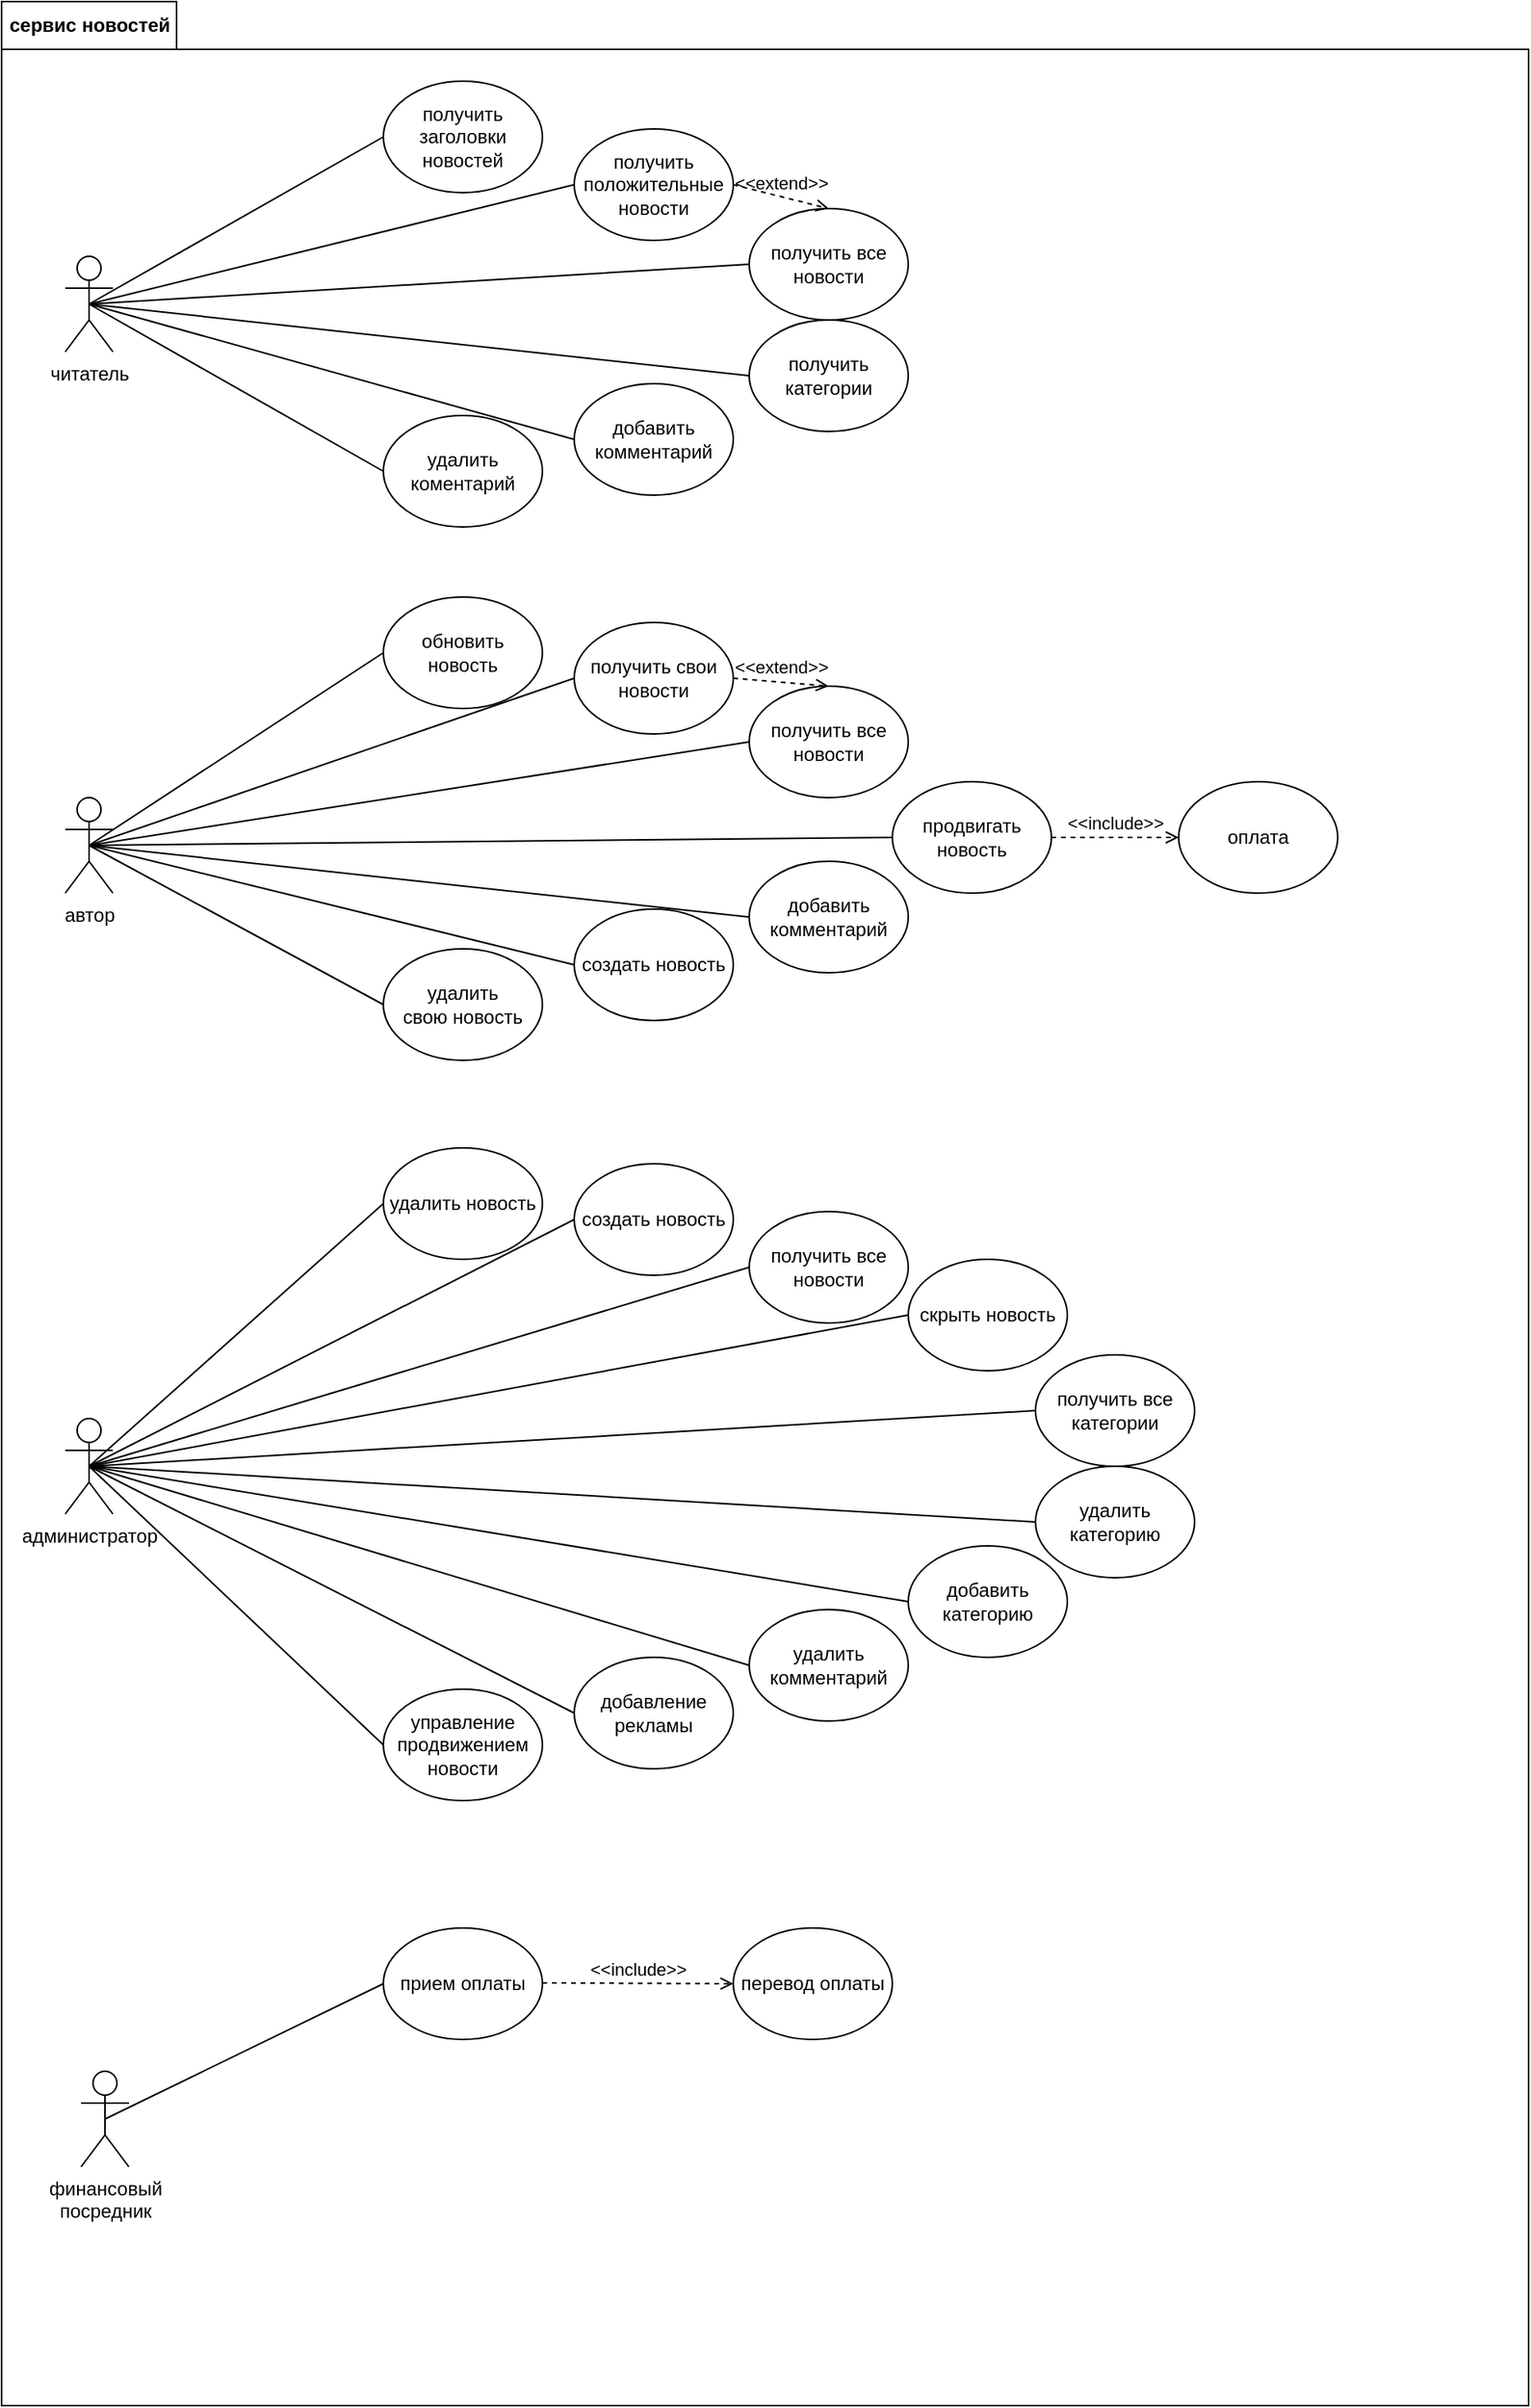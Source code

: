 <mxfile version="14.6.12" type="device"><diagram id="yIQZMtlLeXmCjfOmUSiR" name="Страница 1"><mxGraphModel dx="1422" dy="794" grid="1" gridSize="10" guides="1" tooltips="1" connect="1" arrows="1" fold="1" page="1" pageScale="1" pageWidth="1169" pageHeight="827" math="0" shadow="0"><root><mxCell id="0"/><mxCell id="1" parent="0"/><mxCell id="FmCj64Cb7Rz6J9c4CTUs-8" value="сервис новостей" style="shape=folder;fontStyle=1;tabWidth=110;tabHeight=30;tabPosition=left;html=1;boundedLbl=1;labelInHeader=1;container=1;collapsible=0;recursiveResize=0;" vertex="1" parent="1"><mxGeometry x="80" y="40" width="960" height="1510" as="geometry"/></mxCell><mxCell id="FmCj64Cb7Rz6J9c4CTUs-10" value="автор" style="shape=umlActor;verticalLabelPosition=bottom;verticalAlign=top;html=1;outlineConnect=0;" vertex="1" parent="FmCj64Cb7Rz6J9c4CTUs-8"><mxGeometry x="40" y="500" width="30" height="60" as="geometry"/></mxCell><mxCell id="FmCj64Cb7Rz6J9c4CTUs-11" value="администратор" style="shape=umlActor;verticalLabelPosition=bottom;verticalAlign=top;html=1;outlineConnect=0;" vertex="1" parent="FmCj64Cb7Rz6J9c4CTUs-8"><mxGeometry x="40" y="890" width="30" height="60" as="geometry"/></mxCell><mxCell id="FmCj64Cb7Rz6J9c4CTUs-17" value="получить заголовки новостей" style="ellipse;whiteSpace=wrap;html=1;" vertex="1" parent="FmCj64Cb7Rz6J9c4CTUs-8"><mxGeometry x="240" y="50" width="100" height="70" as="geometry"/></mxCell><mxCell id="FmCj64Cb7Rz6J9c4CTUs-16" value="получить свои новости" style="ellipse;whiteSpace=wrap;html=1;" vertex="1" parent="FmCj64Cb7Rz6J9c4CTUs-8"><mxGeometry x="360" y="390" width="100" height="70" as="geometry"/></mxCell><mxCell id="FmCj64Cb7Rz6J9c4CTUs-15" value="создать новость" style="ellipse;whiteSpace=wrap;html=1;" vertex="1" parent="FmCj64Cb7Rz6J9c4CTUs-8"><mxGeometry x="360" y="570" width="100" height="70" as="geometry"/></mxCell><mxCell id="FmCj64Cb7Rz6J9c4CTUs-14" value="удалить свою&amp;nbsp;новость" style="ellipse;whiteSpace=wrap;html=1;" vertex="1" parent="FmCj64Cb7Rz6J9c4CTUs-8"><mxGeometry x="240" y="595" width="100" height="70" as="geometry"/></mxCell><mxCell id="FmCj64Cb7Rz6J9c4CTUs-13" value="получить категории" style="ellipse;whiteSpace=wrap;html=1;" vertex="1" parent="FmCj64Cb7Rz6J9c4CTUs-8"><mxGeometry x="470" y="200" width="100" height="70" as="geometry"/></mxCell><mxCell id="FmCj64Cb7Rz6J9c4CTUs-6" value="обновить новость" style="ellipse;whiteSpace=wrap;html=1;" vertex="1" parent="FmCj64Cb7Rz6J9c4CTUs-8"><mxGeometry x="240" y="374" width="100" height="70" as="geometry"/></mxCell><mxCell id="FmCj64Cb7Rz6J9c4CTUs-18" value="получить положительные новости" style="ellipse;whiteSpace=wrap;html=1;" vertex="1" parent="FmCj64Cb7Rz6J9c4CTUs-8"><mxGeometry x="360" y="80" width="100" height="70" as="geometry"/></mxCell><mxCell id="FmCj64Cb7Rz6J9c4CTUs-19" value="получить все новости" style="ellipse;whiteSpace=wrap;html=1;" vertex="1" parent="FmCj64Cb7Rz6J9c4CTUs-8"><mxGeometry x="470" y="130" width="100" height="70" as="geometry"/></mxCell><mxCell id="FmCj64Cb7Rz6J9c4CTUs-20" value="удалить новость" style="ellipse;whiteSpace=wrap;html=1;" vertex="1" parent="FmCj64Cb7Rz6J9c4CTUs-8"><mxGeometry x="240" y="720" width="100" height="70" as="geometry"/></mxCell><mxCell id="FmCj64Cb7Rz6J9c4CTUs-22" value="создать новость" style="ellipse;whiteSpace=wrap;html=1;" vertex="1" parent="FmCj64Cb7Rz6J9c4CTUs-8"><mxGeometry x="360" y="730" width="100" height="70" as="geometry"/></mxCell><mxCell id="FmCj64Cb7Rz6J9c4CTUs-25" value="получить все категории" style="ellipse;whiteSpace=wrap;html=1;" vertex="1" parent="FmCj64Cb7Rz6J9c4CTUs-8"><mxGeometry x="650" y="850" width="100" height="70" as="geometry"/></mxCell><mxCell id="FmCj64Cb7Rz6J9c4CTUs-23" value="получить все новости" style="ellipse;whiteSpace=wrap;html=1;" vertex="1" parent="FmCj64Cb7Rz6J9c4CTUs-8"><mxGeometry x="470" y="760" width="100" height="70" as="geometry"/></mxCell><mxCell id="FmCj64Cb7Rz6J9c4CTUs-26" value="удалить категорию" style="ellipse;whiteSpace=wrap;html=1;" vertex="1" parent="FmCj64Cb7Rz6J9c4CTUs-8"><mxGeometry x="650" y="920" width="100" height="70" as="geometry"/></mxCell><mxCell id="FmCj64Cb7Rz6J9c4CTUs-27" value="добавить категорию" style="ellipse;whiteSpace=wrap;html=1;" vertex="1" parent="FmCj64Cb7Rz6J9c4CTUs-8"><mxGeometry x="570" y="970" width="100" height="70" as="geometry"/></mxCell><mxCell id="FmCj64Cb7Rz6J9c4CTUs-33" value="" style="endArrow=none;html=1;exitX=0.5;exitY=0.5;exitDx=0;exitDy=0;exitPerimeter=0;entryX=0;entryY=0.5;entryDx=0;entryDy=0;" edge="1" parent="FmCj64Cb7Rz6J9c4CTUs-8" source="FmCj64Cb7Rz6J9c4CTUs-10" target="FmCj64Cb7Rz6J9c4CTUs-6"><mxGeometry width="50" height="50" relative="1" as="geometry"><mxPoint x="65" y="160" as="sourcePoint"/><mxPoint x="430" y="255.0" as="targetPoint"/></mxGeometry></mxCell><mxCell id="FmCj64Cb7Rz6J9c4CTUs-34" value="" style="endArrow=none;html=1;exitX=0.5;exitY=0.5;exitDx=0;exitDy=0;exitPerimeter=0;entryX=0;entryY=0.5;entryDx=0;entryDy=0;" edge="1" parent="FmCj64Cb7Rz6J9c4CTUs-8" source="FmCj64Cb7Rz6J9c4CTUs-10" target="FmCj64Cb7Rz6J9c4CTUs-16"><mxGeometry width="50" height="50" relative="1" as="geometry"><mxPoint x="65" y="460" as="sourcePoint"/><mxPoint x="170" y="385.0" as="targetPoint"/></mxGeometry></mxCell><mxCell id="FmCj64Cb7Rz6J9c4CTUs-35" value="" style="endArrow=none;html=1;exitX=0.5;exitY=0.5;exitDx=0;exitDy=0;exitPerimeter=0;entryX=0;entryY=0.5;entryDx=0;entryDy=0;" edge="1" parent="FmCj64Cb7Rz6J9c4CTUs-8" source="FmCj64Cb7Rz6J9c4CTUs-10" target="FmCj64Cb7Rz6J9c4CTUs-15"><mxGeometry width="50" height="50" relative="1" as="geometry"><mxPoint x="75" y="410" as="sourcePoint"/><mxPoint x="180" y="335.0" as="targetPoint"/></mxGeometry></mxCell><mxCell id="FmCj64Cb7Rz6J9c4CTUs-36" value="" style="endArrow=none;html=1;exitX=0.5;exitY=0.5;exitDx=0;exitDy=0;exitPerimeter=0;entryX=0;entryY=0.5;entryDx=0;entryDy=0;" edge="1" parent="FmCj64Cb7Rz6J9c4CTUs-8" source="FmCj64Cb7Rz6J9c4CTUs-10" target="FmCj64Cb7Rz6J9c4CTUs-14"><mxGeometry width="50" height="50" relative="1" as="geometry"><mxPoint x="65" y="400" as="sourcePoint"/><mxPoint x="440" y="445" as="targetPoint"/></mxGeometry></mxCell><mxCell id="FmCj64Cb7Rz6J9c4CTUs-38" value="получить все новости" style="ellipse;whiteSpace=wrap;html=1;" vertex="1" parent="FmCj64Cb7Rz6J9c4CTUs-8"><mxGeometry x="470" y="430" width="100" height="70" as="geometry"/></mxCell><mxCell id="FmCj64Cb7Rz6J9c4CTUs-39" value="" style="endArrow=none;html=1;exitX=0.5;exitY=0.5;exitDx=0;exitDy=0;exitPerimeter=0;entryX=0;entryY=0.5;entryDx=0;entryDy=0;" edge="1" parent="FmCj64Cb7Rz6J9c4CTUs-8" source="FmCj64Cb7Rz6J9c4CTUs-10" target="FmCj64Cb7Rz6J9c4CTUs-38"><mxGeometry width="50" height="50" relative="1" as="geometry"><mxPoint x="290" y="560" as="sourcePoint"/><mxPoint x="340" y="510" as="targetPoint"/></mxGeometry></mxCell><mxCell id="FmCj64Cb7Rz6J9c4CTUs-41" value="" style="endArrow=none;html=1;entryX=0;entryY=0.5;entryDx=0;entryDy=0;exitX=0.5;exitY=0.5;exitDx=0;exitDy=0;exitPerimeter=0;" edge="1" parent="FmCj64Cb7Rz6J9c4CTUs-8" source="FmCj64Cb7Rz6J9c4CTUs-11" target="FmCj64Cb7Rz6J9c4CTUs-20"><mxGeometry width="50" height="50" relative="1" as="geometry"><mxPoint x="280" y="810" as="sourcePoint"/><mxPoint x="330" y="760" as="targetPoint"/></mxGeometry></mxCell><mxCell id="FmCj64Cb7Rz6J9c4CTUs-42" value="" style="endArrow=none;html=1;entryX=0;entryY=0.5;entryDx=0;entryDy=0;exitX=0.5;exitY=0.5;exitDx=0;exitDy=0;exitPerimeter=0;" edge="1" parent="FmCj64Cb7Rz6J9c4CTUs-8" source="FmCj64Cb7Rz6J9c4CTUs-11" target="FmCj64Cb7Rz6J9c4CTUs-22"><mxGeometry width="50" height="50" relative="1" as="geometry"><mxPoint x="80" y="822.391" as="sourcePoint"/><mxPoint x="180.0" y="705" as="targetPoint"/></mxGeometry></mxCell><mxCell id="FmCj64Cb7Rz6J9c4CTUs-43" value="" style="endArrow=none;html=1;entryX=0;entryY=0.5;entryDx=0;entryDy=0;exitX=0.5;exitY=0.5;exitDx=0;exitDy=0;exitPerimeter=0;" edge="1" parent="FmCj64Cb7Rz6J9c4CTUs-8" source="FmCj64Cb7Rz6J9c4CTUs-11" target="FmCj64Cb7Rz6J9c4CTUs-23"><mxGeometry width="50" height="50" relative="1" as="geometry"><mxPoint x="60" y="830" as="sourcePoint"/><mxPoint x="180.0" y="705" as="targetPoint"/></mxGeometry></mxCell><mxCell id="FmCj64Cb7Rz6J9c4CTUs-44" value="" style="endArrow=none;html=1;entryX=0;entryY=0.5;entryDx=0;entryDy=0;exitX=0.5;exitY=0.5;exitDx=0;exitDy=0;exitPerimeter=0;" edge="1" parent="FmCj64Cb7Rz6J9c4CTUs-8" source="FmCj64Cb7Rz6J9c4CTUs-11" target="FmCj64Cb7Rz6J9c4CTUs-25"><mxGeometry width="50" height="50" relative="1" as="geometry"><mxPoint x="65" y="840" as="sourcePoint"/><mxPoint x="430.0" y="795" as="targetPoint"/></mxGeometry></mxCell><mxCell id="FmCj64Cb7Rz6J9c4CTUs-45" value="" style="endArrow=none;html=1;entryX=0;entryY=0.5;entryDx=0;entryDy=0;exitX=0.5;exitY=0.5;exitDx=0;exitDy=0;exitPerimeter=0;" edge="1" parent="FmCj64Cb7Rz6J9c4CTUs-8" source="FmCj64Cb7Rz6J9c4CTUs-11" target="FmCj64Cb7Rz6J9c4CTUs-26"><mxGeometry width="50" height="50" relative="1" as="geometry"><mxPoint x="65" y="840" as="sourcePoint"/><mxPoint x="430.0" y="872" as="targetPoint"/></mxGeometry></mxCell><mxCell id="FmCj64Cb7Rz6J9c4CTUs-46" value="" style="endArrow=none;html=1;entryX=0;entryY=0.5;entryDx=0;entryDy=0;exitX=0.5;exitY=0.5;exitDx=0;exitDy=0;exitPerimeter=0;" edge="1" parent="FmCj64Cb7Rz6J9c4CTUs-8" source="FmCj64Cb7Rz6J9c4CTUs-11" target="FmCj64Cb7Rz6J9c4CTUs-27"><mxGeometry width="50" height="50" relative="1" as="geometry"><mxPoint x="65" y="840" as="sourcePoint"/><mxPoint x="310.0" y="935" as="targetPoint"/></mxGeometry></mxCell><mxCell id="FmCj64Cb7Rz6J9c4CTUs-47" value="&amp;lt;&amp;lt;extend&amp;gt;&amp;gt;" style="html=1;verticalAlign=bottom;labelBackgroundColor=none;endArrow=open;endFill=0;dashed=1;exitX=1;exitY=0.5;exitDx=0;exitDy=0;entryX=0.5;entryY=0;entryDx=0;entryDy=0;" edge="1" parent="FmCj64Cb7Rz6J9c4CTUs-8" source="FmCj64Cb7Rz6J9c4CTUs-18" target="FmCj64Cb7Rz6J9c4CTUs-19"><mxGeometry width="160" relative="1" as="geometry"><mxPoint x="220" y="190" as="sourcePoint"/><mxPoint x="380" y="190" as="targetPoint"/></mxGeometry></mxCell><mxCell id="FmCj64Cb7Rz6J9c4CTUs-48" value="&amp;lt;&amp;lt;extend&amp;gt;&amp;gt;" style="html=1;verticalAlign=bottom;labelBackgroundColor=none;endArrow=open;endFill=0;dashed=1;exitX=1;exitY=0.5;exitDx=0;exitDy=0;entryX=0.5;entryY=0;entryDx=0;entryDy=0;" edge="1" parent="FmCj64Cb7Rz6J9c4CTUs-8" source="FmCj64Cb7Rz6J9c4CTUs-16" target="FmCj64Cb7Rz6J9c4CTUs-38"><mxGeometry width="160" relative="1" as="geometry"><mxPoint x="410" y="115" as="sourcePoint"/><mxPoint x="480" y="140.0" as="targetPoint"/></mxGeometry></mxCell><mxCell id="FmCj64Cb7Rz6J9c4CTUs-49" value="добавить комментарий&lt;span style=&quot;color: rgba(0 , 0 , 0 , 0) ; font-family: monospace ; font-size: 0px&quot;&gt;%3CmxGraphModel%3E%3Croot%3E%3CmxCell%20id%3D%220%22%2F%3E%3CmxCell%20id%3D%221%22%20parent%3D%220%22%2F%3E%3CmxCell%20id%3D%222%22%20value%3D%22%D1%81%D0%BE%D0%B7%D0%B4%D0%B0%D1%82%D1%8C%20%D0%BD%D0%BE%D0%B2%D0%BE%D1%81%D1%82%D1%8C%22%20style%3D%22ellipse%3BwhiteSpace%3Dwrap%3Bhtml%3D1%3B%22%20vertex%3D%221%22%20parent%3D%221%22%3E%3CmxGeometry%20x%3D%22380%22%20y%3D%22519%22%20width%3D%22100%22%20height%3D%2270%22%20as%3D%22geometry%22%2F%3E%3C%2FmxCell%3E%3C%2Froot%3E%3C%2FmxGraphModel%3E&lt;/span&gt;" style="ellipse;whiteSpace=wrap;html=1;" vertex="1" parent="FmCj64Cb7Rz6J9c4CTUs-8"><mxGeometry x="470" y="540" width="100" height="70" as="geometry"/></mxCell><mxCell id="FmCj64Cb7Rz6J9c4CTUs-50" value="добавить комментарий&lt;span style=&quot;color: rgba(0 , 0 , 0 , 0) ; font-family: monospace ; font-size: 0px&quot;&gt;%3CmxGraphModel%3E%3Croot%3E%3CmxCell%20id%3D%220%22%2F%3E%3CmxCell%20id%3D%221%22%20parent%3D%220%22%2F%3E%3CmxCell%20id%3D%222%22%20value%3D%22%D1%81%D0%BE%D0%B7%D0%B4%D0%B0%D1%82%D1%8C%20%D0%BD%D0%BE%D0%B2%D0%BE%D1%81%D1%82%D1%8C%22%20style%3D%22ellipse%3BwhiteSpace%3Dwrap%3Bhtml%3D1%3B%22%20vertex%3D%221%22%20parent%3D%221%22%3E%3CmxGeometry%20x%3D%22380%22%20y%3D%22519%22%20width%3D%22100%22%20height%3D%2270%22%20as%3D%22geometry%22%2F%3E%3C%2FmxCell%3E%3C%2Froot%3E%3C%2FmxGraphModel%3E&lt;/span&gt;" style="ellipse;whiteSpace=wrap;html=1;" vertex="1" parent="FmCj64Cb7Rz6J9c4CTUs-8"><mxGeometry x="360" y="240" width="100" height="70" as="geometry"/></mxCell><mxCell id="FmCj64Cb7Rz6J9c4CTUs-52" value="" style="endArrow=none;html=1;exitX=0.5;exitY=0.5;exitDx=0;exitDy=0;exitPerimeter=0;entryX=0;entryY=0.5;entryDx=0;entryDy=0;" edge="1" parent="FmCj64Cb7Rz6J9c4CTUs-8" source="FmCj64Cb7Rz6J9c4CTUs-10" target="FmCj64Cb7Rz6J9c4CTUs-49"><mxGeometry width="50" height="50" relative="1" as="geometry"><mxPoint x="65" y="445.0" as="sourcePoint"/><mxPoint x="310" y="524" as="targetPoint"/></mxGeometry></mxCell><mxCell id="FmCj64Cb7Rz6J9c4CTUs-54" value="скрыть новость" style="ellipse;whiteSpace=wrap;html=1;" vertex="1" parent="FmCj64Cb7Rz6J9c4CTUs-8"><mxGeometry x="570" y="790" width="100" height="70" as="geometry"/></mxCell><mxCell id="FmCj64Cb7Rz6J9c4CTUs-55" value="" style="endArrow=none;html=1;entryX=0;entryY=0.5;entryDx=0;entryDy=0;exitX=0.5;exitY=0.5;exitDx=0;exitDy=0;exitPerimeter=0;" edge="1" parent="FmCj64Cb7Rz6J9c4CTUs-8" source="FmCj64Cb7Rz6J9c4CTUs-11" target="FmCj64Cb7Rz6J9c4CTUs-54"><mxGeometry width="50" height="50" relative="1" as="geometry"><mxPoint x="65" y="840" as="sourcePoint"/><mxPoint x="430" y="872" as="targetPoint"/></mxGeometry></mxCell><mxCell id="FmCj64Cb7Rz6J9c4CTUs-56" value="удалить комментарий" style="ellipse;whiteSpace=wrap;html=1;" vertex="1" parent="FmCj64Cb7Rz6J9c4CTUs-8"><mxGeometry x="470" y="1010" width="100" height="70" as="geometry"/></mxCell><mxCell id="FmCj64Cb7Rz6J9c4CTUs-57" value="" style="endArrow=none;html=1;entryX=0;entryY=0.5;entryDx=0;entryDy=0;exitX=0.5;exitY=0.5;exitDx=0;exitDy=0;exitPerimeter=0;" edge="1" parent="FmCj64Cb7Rz6J9c4CTUs-8" source="FmCj64Cb7Rz6J9c4CTUs-11" target="FmCj64Cb7Rz6J9c4CTUs-56"><mxGeometry width="50" height="50" relative="1" as="geometry"><mxPoint x="65" y="840" as="sourcePoint"/><mxPoint x="540" y="925" as="targetPoint"/></mxGeometry></mxCell><mxCell id="FmCj64Cb7Rz6J9c4CTUs-58" value="добавление рекламы" style="ellipse;whiteSpace=wrap;html=1;" vertex="1" parent="FmCj64Cb7Rz6J9c4CTUs-8"><mxGeometry x="360" y="1040" width="100" height="70" as="geometry"/></mxCell><mxCell id="FmCj64Cb7Rz6J9c4CTUs-59" value="управление продвижением новости" style="ellipse;whiteSpace=wrap;html=1;" vertex="1" parent="FmCj64Cb7Rz6J9c4CTUs-8"><mxGeometry x="240" y="1060" width="100" height="70" as="geometry"/></mxCell><mxCell id="FmCj64Cb7Rz6J9c4CTUs-60" value="" style="endArrow=none;html=1;entryX=0;entryY=0.5;entryDx=0;entryDy=0;exitX=0.5;exitY=0.5;exitDx=0;exitDy=0;exitPerimeter=0;" edge="1" parent="FmCj64Cb7Rz6J9c4CTUs-8" source="FmCj64Cb7Rz6J9c4CTUs-11" target="FmCj64Cb7Rz6J9c4CTUs-58"><mxGeometry width="50" height="50" relative="1" as="geometry"><mxPoint x="65" y="930" as="sourcePoint"/><mxPoint x="480" y="1055.0" as="targetPoint"/></mxGeometry></mxCell><mxCell id="FmCj64Cb7Rz6J9c4CTUs-61" value="" style="endArrow=none;html=1;entryX=0;entryY=0.5;entryDx=0;entryDy=0;exitX=0.5;exitY=0.5;exitDx=0;exitDy=0;exitPerimeter=0;" edge="1" parent="FmCj64Cb7Rz6J9c4CTUs-8" source="FmCj64Cb7Rz6J9c4CTUs-11" target="FmCj64Cb7Rz6J9c4CTUs-59"><mxGeometry width="50" height="50" relative="1" as="geometry"><mxPoint x="65" y="930" as="sourcePoint"/><mxPoint x="370" y="1085.0" as="targetPoint"/></mxGeometry></mxCell><mxCell id="FmCj64Cb7Rz6J9c4CTUs-62" value="продвигать новость" style="ellipse;whiteSpace=wrap;html=1;" vertex="1" parent="FmCj64Cb7Rz6J9c4CTUs-8"><mxGeometry x="560" y="490" width="100" height="70" as="geometry"/></mxCell><mxCell id="FmCj64Cb7Rz6J9c4CTUs-63" value="" style="endArrow=none;html=1;exitX=0.5;exitY=0.5;exitDx=0;exitDy=0;exitPerimeter=0;entryX=0;entryY=0.5;entryDx=0;entryDy=0;" edge="1" parent="FmCj64Cb7Rz6J9c4CTUs-8" source="FmCj64Cb7Rz6J9c4CTUs-10" target="FmCj64Cb7Rz6J9c4CTUs-62"><mxGeometry width="50" height="50" relative="1" as="geometry"><mxPoint x="65" y="170.0" as="sourcePoint"/><mxPoint x="370" y="285.0" as="targetPoint"/></mxGeometry></mxCell><mxCell id="FmCj64Cb7Rz6J9c4CTUs-64" value="удалить коментарий" style="ellipse;whiteSpace=wrap;html=1;" vertex="1" parent="FmCj64Cb7Rz6J9c4CTUs-8"><mxGeometry x="240" y="260" width="100" height="70" as="geometry"/></mxCell><mxCell id="FmCj64Cb7Rz6J9c4CTUs-1" value="читатель" style="shape=umlActor;verticalLabelPosition=bottom;verticalAlign=top;html=1;outlineConnect=0;" vertex="1" parent="FmCj64Cb7Rz6J9c4CTUs-8"><mxGeometry x="40" y="160" width="30" height="60" as="geometry"/></mxCell><mxCell id="FmCj64Cb7Rz6J9c4CTUs-29" value="" style="endArrow=none;html=1;exitX=0.5;exitY=0.5;exitDx=0;exitDy=0;exitPerimeter=0;entryX=0;entryY=0.5;entryDx=0;entryDy=0;" edge="1" parent="FmCj64Cb7Rz6J9c4CTUs-8" source="FmCj64Cb7Rz6J9c4CTUs-1" target="FmCj64Cb7Rz6J9c4CTUs-17"><mxGeometry width="50" height="50" relative="1" as="geometry"><mxPoint x="360" y="350" as="sourcePoint"/><mxPoint x="410" y="300" as="targetPoint"/></mxGeometry></mxCell><mxCell id="FmCj64Cb7Rz6J9c4CTUs-30" value="" style="endArrow=none;html=1;exitX=0.5;exitY=0.5;exitDx=0;exitDy=0;exitPerimeter=0;entryX=0;entryY=0.5;entryDx=0;entryDy=0;" edge="1" parent="FmCj64Cb7Rz6J9c4CTUs-8" source="FmCj64Cb7Rz6J9c4CTUs-1" target="FmCj64Cb7Rz6J9c4CTUs-18"><mxGeometry width="50" height="50" relative="1" as="geometry"><mxPoint x="65" y="160" as="sourcePoint"/><mxPoint x="180" y="85" as="targetPoint"/></mxGeometry></mxCell><mxCell id="FmCj64Cb7Rz6J9c4CTUs-31" value="" style="endArrow=none;html=1;exitX=0.5;exitY=0.5;exitDx=0;exitDy=0;exitPerimeter=0;entryX=0;entryY=0.5;entryDx=0;entryDy=0;" edge="1" parent="FmCj64Cb7Rz6J9c4CTUs-8" source="FmCj64Cb7Rz6J9c4CTUs-1" target="FmCj64Cb7Rz6J9c4CTUs-19"><mxGeometry width="50" height="50" relative="1" as="geometry"><mxPoint x="65" y="160" as="sourcePoint"/><mxPoint x="310" y="115" as="targetPoint"/></mxGeometry></mxCell><mxCell id="FmCj64Cb7Rz6J9c4CTUs-32" value="" style="endArrow=none;html=1;exitX=0.5;exitY=0.5;exitDx=0;exitDy=0;exitPerimeter=0;entryX=0;entryY=0.5;entryDx=0;entryDy=0;" edge="1" parent="FmCj64Cb7Rz6J9c4CTUs-8" source="FmCj64Cb7Rz6J9c4CTUs-1" target="FmCj64Cb7Rz6J9c4CTUs-13"><mxGeometry width="50" height="50" relative="1" as="geometry"><mxPoint x="65" y="160" as="sourcePoint"/><mxPoint x="430" y="175.0" as="targetPoint"/></mxGeometry></mxCell><mxCell id="FmCj64Cb7Rz6J9c4CTUs-51" value="" style="endArrow=none;html=1;exitX=0.5;exitY=0.5;exitDx=0;exitDy=0;exitPerimeter=0;entryX=0;entryY=0.5;entryDx=0;entryDy=0;" edge="1" parent="FmCj64Cb7Rz6J9c4CTUs-8" source="FmCj64Cb7Rz6J9c4CTUs-1" target="FmCj64Cb7Rz6J9c4CTUs-50"><mxGeometry width="50" height="50" relative="1" as="geometry"><mxPoint x="65" y="170" as="sourcePoint"/><mxPoint x="430" y="255.0" as="targetPoint"/></mxGeometry></mxCell><mxCell id="FmCj64Cb7Rz6J9c4CTUs-65" value="" style="endArrow=none;html=1;exitX=0.5;exitY=0.5;exitDx=0;exitDy=0;exitPerimeter=0;entryX=0;entryY=0.5;entryDx=0;entryDy=0;" edge="1" parent="FmCj64Cb7Rz6J9c4CTUs-8" source="FmCj64Cb7Rz6J9c4CTUs-1" target="FmCj64Cb7Rz6J9c4CTUs-64"><mxGeometry width="50" height="50" relative="1" as="geometry"><mxPoint x="65" y="170.0" as="sourcePoint"/><mxPoint x="370" y="285.0" as="targetPoint"/></mxGeometry></mxCell><mxCell id="FmCj64Cb7Rz6J9c4CTUs-66" value="оплата" style="ellipse;whiteSpace=wrap;html=1;" vertex="1" parent="FmCj64Cb7Rz6J9c4CTUs-8"><mxGeometry x="740" y="490" width="100" height="70" as="geometry"/></mxCell><mxCell id="FmCj64Cb7Rz6J9c4CTUs-68" value="финансовый &lt;br&gt;посредник" style="shape=umlActor;verticalLabelPosition=bottom;verticalAlign=top;html=1;outlineConnect=0;" vertex="1" parent="FmCj64Cb7Rz6J9c4CTUs-8"><mxGeometry x="50" y="1300" width="30" height="60" as="geometry"/></mxCell><mxCell id="FmCj64Cb7Rz6J9c4CTUs-69" value="перевод оплаты" style="ellipse;whiteSpace=wrap;html=1;" vertex="1" parent="FmCj64Cb7Rz6J9c4CTUs-8"><mxGeometry x="460" y="1210" width="100" height="70" as="geometry"/></mxCell><mxCell id="FmCj64Cb7Rz6J9c4CTUs-70" value="прием оплаты" style="ellipse;whiteSpace=wrap;html=1;" vertex="1" parent="FmCj64Cb7Rz6J9c4CTUs-8"><mxGeometry x="240" y="1210" width="100" height="70" as="geometry"/></mxCell><mxCell id="FmCj64Cb7Rz6J9c4CTUs-71" value="" style="endArrow=none;html=1;entryX=0;entryY=0.5;entryDx=0;entryDy=0;exitX=0.5;exitY=0.5;exitDx=0;exitDy=0;exitPerimeter=0;" edge="1" parent="FmCj64Cb7Rz6J9c4CTUs-8" source="FmCj64Cb7Rz6J9c4CTUs-68" target="FmCj64Cb7Rz6J9c4CTUs-70"><mxGeometry width="50" height="50" relative="1" as="geometry"><mxPoint x="90" y="1335" as="sourcePoint"/><mxPoint x="275" y="1510" as="targetPoint"/></mxGeometry></mxCell><mxCell id="FmCj64Cb7Rz6J9c4CTUs-72" value="&amp;lt;&amp;lt;include&amp;gt;&amp;gt;" style="html=1;verticalAlign=bottom;labelBackgroundColor=none;endArrow=open;endFill=0;dashed=1;exitX=1;exitY=0.5;exitDx=0;exitDy=0;entryX=0;entryY=0.5;entryDx=0;entryDy=0;" edge="1" parent="FmCj64Cb7Rz6J9c4CTUs-8" source="FmCj64Cb7Rz6J9c4CTUs-62" target="FmCj64Cb7Rz6J9c4CTUs-66"><mxGeometry width="160" relative="1" as="geometry"><mxPoint x="570" y="570" as="sourcePoint"/><mxPoint x="730" y="570" as="targetPoint"/></mxGeometry></mxCell><mxCell id="FmCj64Cb7Rz6J9c4CTUs-73" value="&amp;lt;&amp;lt;include&amp;gt;&amp;gt;" style="html=1;verticalAlign=bottom;labelBackgroundColor=none;endArrow=open;endFill=0;dashed=1;exitX=1;exitY=0.5;exitDx=0;exitDy=0;entryX=0;entryY=0.5;entryDx=0;entryDy=0;" edge="1" parent="FmCj64Cb7Rz6J9c4CTUs-8" target="FmCj64Cb7Rz6J9c4CTUs-69"><mxGeometry width="160" relative="1" as="geometry"><mxPoint x="340" y="1244.5" as="sourcePoint"/><mxPoint x="420" y="1244.5" as="targetPoint"/></mxGeometry></mxCell></root></mxGraphModel></diagram></mxfile>
